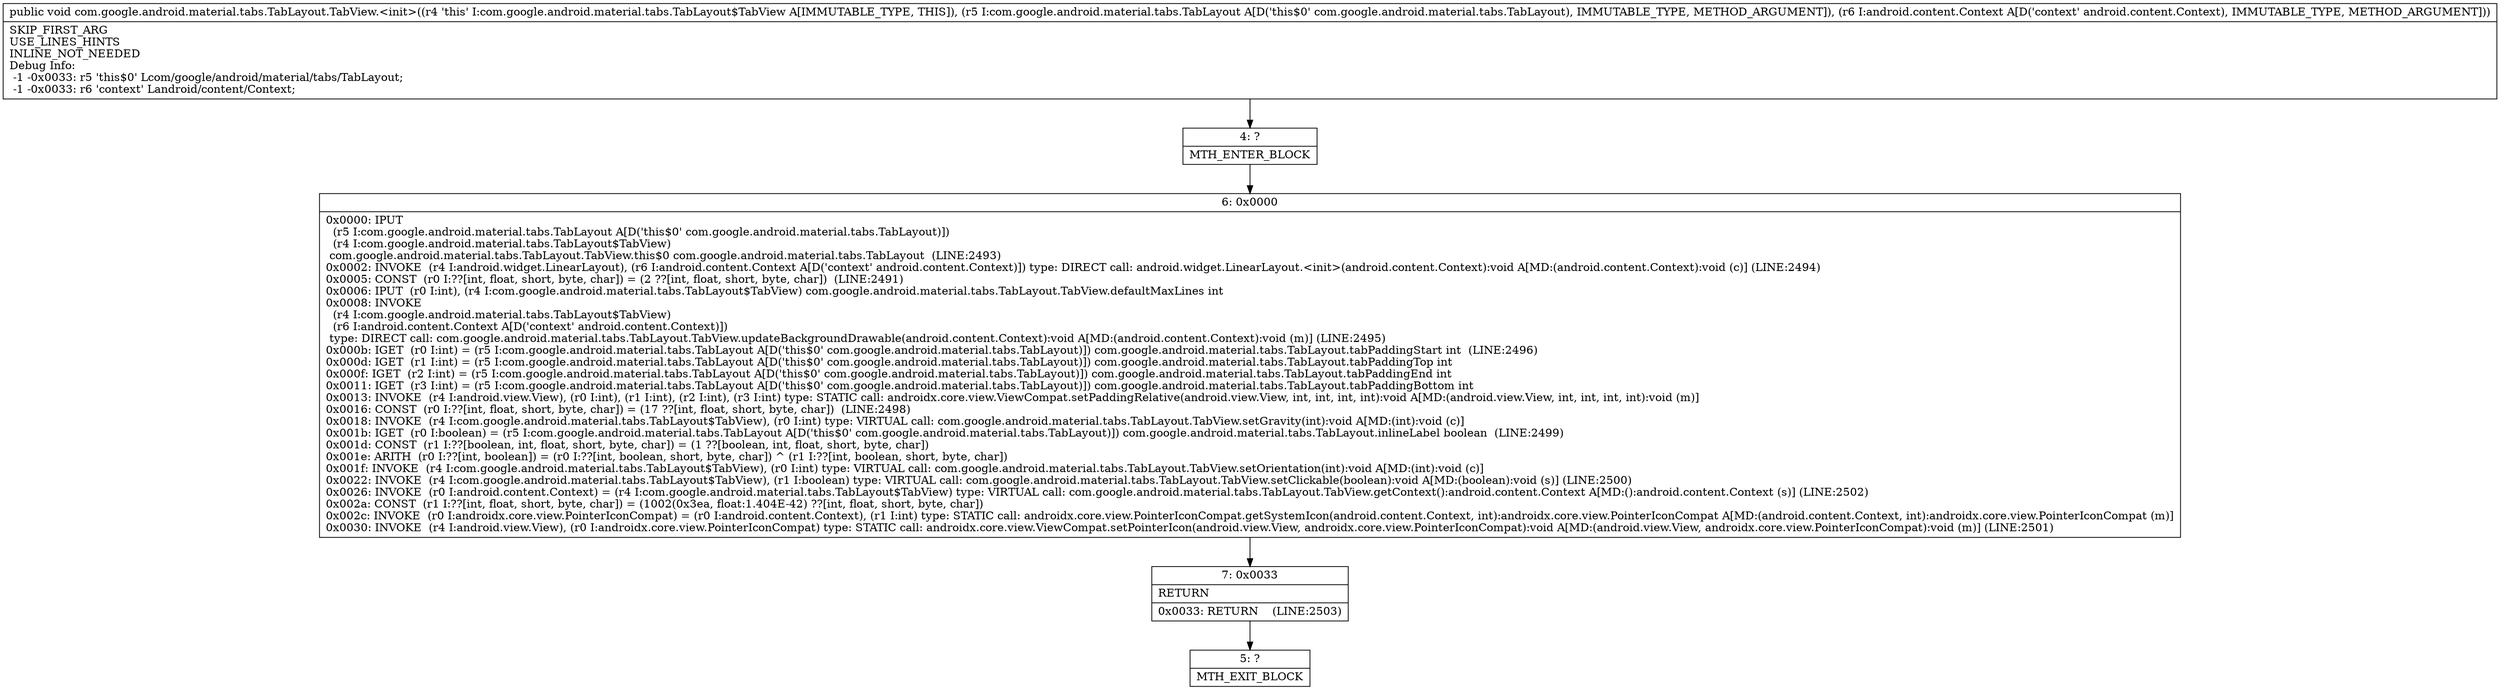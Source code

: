 digraph "CFG forcom.google.android.material.tabs.TabLayout.TabView.\<init\>(Lcom\/google\/android\/material\/tabs\/TabLayout;Landroid\/content\/Context;)V" {
Node_4 [shape=record,label="{4\:\ ?|MTH_ENTER_BLOCK\l}"];
Node_6 [shape=record,label="{6\:\ 0x0000|0x0000: IPUT  \l  (r5 I:com.google.android.material.tabs.TabLayout A[D('this$0' com.google.android.material.tabs.TabLayout)])\l  (r4 I:com.google.android.material.tabs.TabLayout$TabView)\l com.google.android.material.tabs.TabLayout.TabView.this$0 com.google.android.material.tabs.TabLayout  (LINE:2493)\l0x0002: INVOKE  (r4 I:android.widget.LinearLayout), (r6 I:android.content.Context A[D('context' android.content.Context)]) type: DIRECT call: android.widget.LinearLayout.\<init\>(android.content.Context):void A[MD:(android.content.Context):void (c)] (LINE:2494)\l0x0005: CONST  (r0 I:??[int, float, short, byte, char]) = (2 ??[int, float, short, byte, char])  (LINE:2491)\l0x0006: IPUT  (r0 I:int), (r4 I:com.google.android.material.tabs.TabLayout$TabView) com.google.android.material.tabs.TabLayout.TabView.defaultMaxLines int \l0x0008: INVOKE  \l  (r4 I:com.google.android.material.tabs.TabLayout$TabView)\l  (r6 I:android.content.Context A[D('context' android.content.Context)])\l type: DIRECT call: com.google.android.material.tabs.TabLayout.TabView.updateBackgroundDrawable(android.content.Context):void A[MD:(android.content.Context):void (m)] (LINE:2495)\l0x000b: IGET  (r0 I:int) = (r5 I:com.google.android.material.tabs.TabLayout A[D('this$0' com.google.android.material.tabs.TabLayout)]) com.google.android.material.tabs.TabLayout.tabPaddingStart int  (LINE:2496)\l0x000d: IGET  (r1 I:int) = (r5 I:com.google.android.material.tabs.TabLayout A[D('this$0' com.google.android.material.tabs.TabLayout)]) com.google.android.material.tabs.TabLayout.tabPaddingTop int \l0x000f: IGET  (r2 I:int) = (r5 I:com.google.android.material.tabs.TabLayout A[D('this$0' com.google.android.material.tabs.TabLayout)]) com.google.android.material.tabs.TabLayout.tabPaddingEnd int \l0x0011: IGET  (r3 I:int) = (r5 I:com.google.android.material.tabs.TabLayout A[D('this$0' com.google.android.material.tabs.TabLayout)]) com.google.android.material.tabs.TabLayout.tabPaddingBottom int \l0x0013: INVOKE  (r4 I:android.view.View), (r0 I:int), (r1 I:int), (r2 I:int), (r3 I:int) type: STATIC call: androidx.core.view.ViewCompat.setPaddingRelative(android.view.View, int, int, int, int):void A[MD:(android.view.View, int, int, int, int):void (m)]\l0x0016: CONST  (r0 I:??[int, float, short, byte, char]) = (17 ??[int, float, short, byte, char])  (LINE:2498)\l0x0018: INVOKE  (r4 I:com.google.android.material.tabs.TabLayout$TabView), (r0 I:int) type: VIRTUAL call: com.google.android.material.tabs.TabLayout.TabView.setGravity(int):void A[MD:(int):void (c)]\l0x001b: IGET  (r0 I:boolean) = (r5 I:com.google.android.material.tabs.TabLayout A[D('this$0' com.google.android.material.tabs.TabLayout)]) com.google.android.material.tabs.TabLayout.inlineLabel boolean  (LINE:2499)\l0x001d: CONST  (r1 I:??[boolean, int, float, short, byte, char]) = (1 ??[boolean, int, float, short, byte, char]) \l0x001e: ARITH  (r0 I:??[int, boolean]) = (r0 I:??[int, boolean, short, byte, char]) ^ (r1 I:??[int, boolean, short, byte, char]) \l0x001f: INVOKE  (r4 I:com.google.android.material.tabs.TabLayout$TabView), (r0 I:int) type: VIRTUAL call: com.google.android.material.tabs.TabLayout.TabView.setOrientation(int):void A[MD:(int):void (c)]\l0x0022: INVOKE  (r4 I:com.google.android.material.tabs.TabLayout$TabView), (r1 I:boolean) type: VIRTUAL call: com.google.android.material.tabs.TabLayout.TabView.setClickable(boolean):void A[MD:(boolean):void (s)] (LINE:2500)\l0x0026: INVOKE  (r0 I:android.content.Context) = (r4 I:com.google.android.material.tabs.TabLayout$TabView) type: VIRTUAL call: com.google.android.material.tabs.TabLayout.TabView.getContext():android.content.Context A[MD:():android.content.Context (s)] (LINE:2502)\l0x002a: CONST  (r1 I:??[int, float, short, byte, char]) = (1002(0x3ea, float:1.404E\-42) ??[int, float, short, byte, char]) \l0x002c: INVOKE  (r0 I:androidx.core.view.PointerIconCompat) = (r0 I:android.content.Context), (r1 I:int) type: STATIC call: androidx.core.view.PointerIconCompat.getSystemIcon(android.content.Context, int):androidx.core.view.PointerIconCompat A[MD:(android.content.Context, int):androidx.core.view.PointerIconCompat (m)]\l0x0030: INVOKE  (r4 I:android.view.View), (r0 I:androidx.core.view.PointerIconCompat) type: STATIC call: androidx.core.view.ViewCompat.setPointerIcon(android.view.View, androidx.core.view.PointerIconCompat):void A[MD:(android.view.View, androidx.core.view.PointerIconCompat):void (m)] (LINE:2501)\l}"];
Node_7 [shape=record,label="{7\:\ 0x0033|RETURN\l|0x0033: RETURN    (LINE:2503)\l}"];
Node_5 [shape=record,label="{5\:\ ?|MTH_EXIT_BLOCK\l}"];
MethodNode[shape=record,label="{public void com.google.android.material.tabs.TabLayout.TabView.\<init\>((r4 'this' I:com.google.android.material.tabs.TabLayout$TabView A[IMMUTABLE_TYPE, THIS]), (r5 I:com.google.android.material.tabs.TabLayout A[D('this$0' com.google.android.material.tabs.TabLayout), IMMUTABLE_TYPE, METHOD_ARGUMENT]), (r6 I:android.content.Context A[D('context' android.content.Context), IMMUTABLE_TYPE, METHOD_ARGUMENT]))  | SKIP_FIRST_ARG\lUSE_LINES_HINTS\lINLINE_NOT_NEEDED\lDebug Info:\l  \-1 \-0x0033: r5 'this$0' Lcom\/google\/android\/material\/tabs\/TabLayout;\l  \-1 \-0x0033: r6 'context' Landroid\/content\/Context;\l}"];
MethodNode -> Node_4;Node_4 -> Node_6;
Node_6 -> Node_7;
Node_7 -> Node_5;
}

